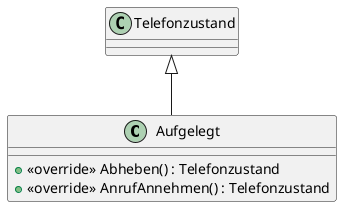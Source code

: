 @startuml
class Aufgelegt {
    + <<override>> Abheben() : Telefonzustand
    + <<override>> AnrufAnnehmen() : Telefonzustand
}
Telefonzustand <|-- Aufgelegt
@enduml
